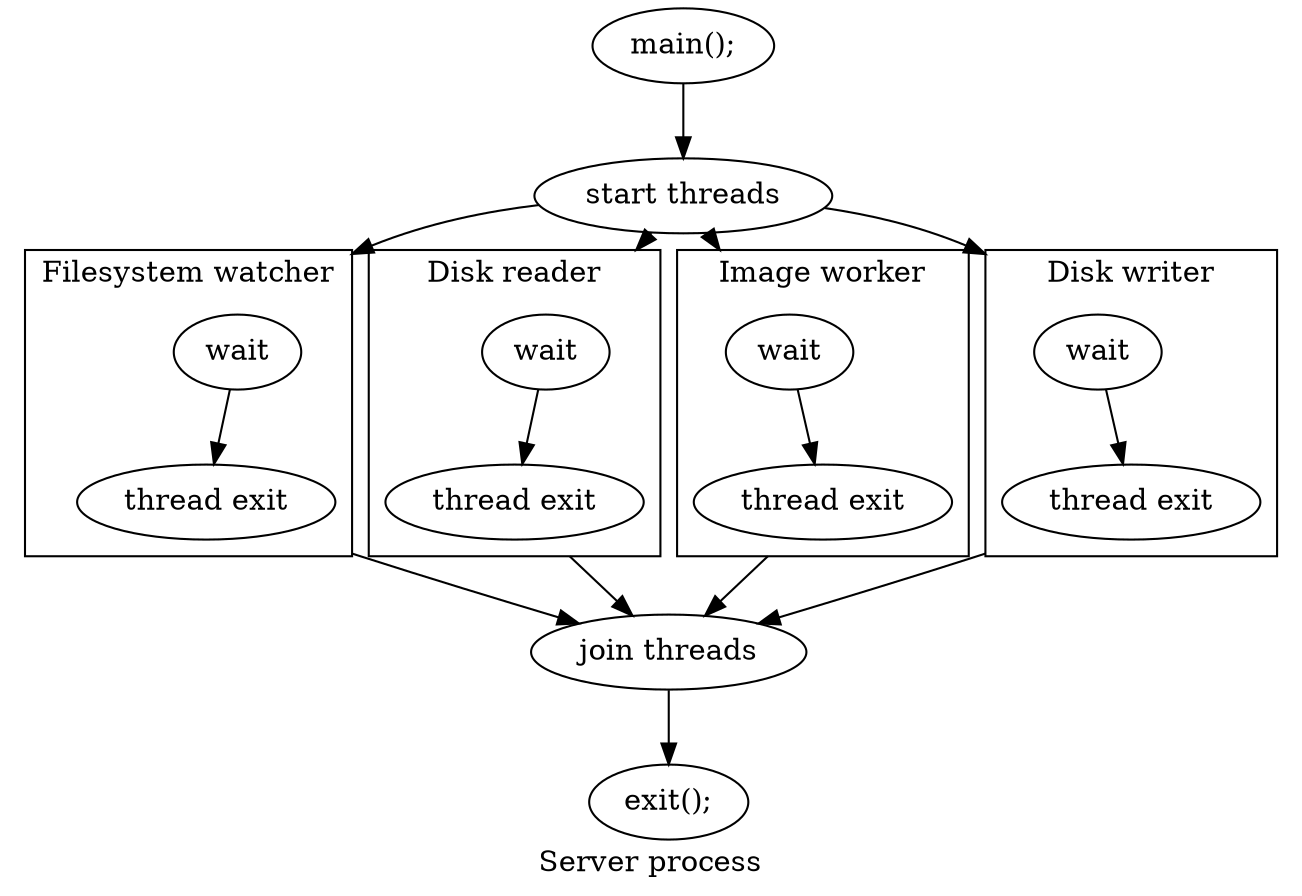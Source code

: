 digraph G {
	label = "Server process";
	compound = true;

	subgraph cluster_watcher {
		label = "Filesystem watcher";
		watcher_start -> watcher_stop;

		watcher_start [label = "wait"];
		watcher_stop [label = "thread exit"];
	}

	subgraph cluster_reader {
		label = "Disk reader";
		reader_start -> reader_stop;

		reader_start [label = "wait"];
		reader_stop [label = "thread exit"];
	}

	subgraph cluster_worker {
		label = "Image worker";
		worker_start -> worker_stop;

		worker_start [label = "wait"];
		worker_stop [label = "thread exit"];
	}

	subgraph cluster_writer {
		label = "Disk writer";
		writer_start -> writer_stop;

		writer_start [label = "wait"];
		writer_stop [label = "thread exit"];
	}

	main -> main_run;

	main_run -> watcher_start [lhead = cluster_watcher];
	main_run -> reader_start [lhead = cluster_reader];
	main_run -> worker_start [lhead = cluster_worker];
	main_run -> writer_start [lhead = cluster_writer];

	watcher_stop -> main_join [ltail = cluster_watcher];
	reader_stop -> main_join [ltail = cluster_reader];
	worker_stop -> main_join [ltail = cluster_worker];
	writer_stop -> main_join [ltail = cluster_writer];

	main_join -> exit;

	main [label = "main();"];
	main_run [label = "start threads"];
	main_join [label = "join threads"];
	exit [label = "exit();"];
}
